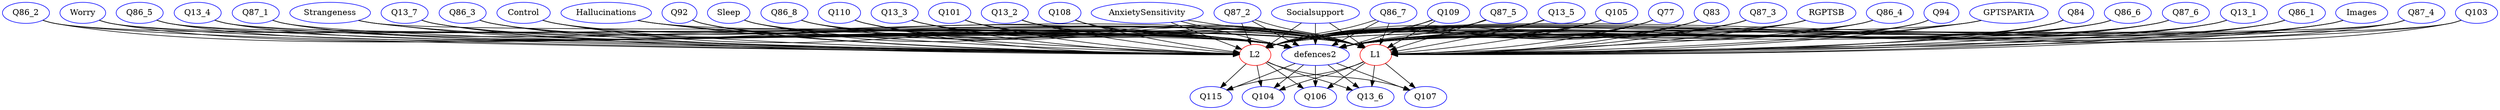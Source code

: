 digraph {
Q87_6 [color = blue]; Q13_1 [color = blue]; Q86_1 [color = blue]; Images [color = blue]; Q87_4 [color = blue]; Q103 [color = blue]; Q86_2 [color = blue]; Worry [color = blue]; Q86_5 [color = blue]; Q13_4 [color = blue]; Q87_1 [color = blue]; Strangeness [color = blue]; Q13_7 [color = blue]; Q86_3 [color = blue]; Q107 [color = blue]; Control [color = blue]; Hallucinations [color = blue]; Q115 [color = blue]; Q92 [color = blue]; Sleep [color = blue]; Q86_8 [color = blue]; Q110 [color = blue]; Q104 [color = blue]; Q13_3 [color = blue]; Q101 [color = blue]; Q106 [color = blue]; Q13_2 [color = blue]; L2 [color = red]; Q108 [color = blue]; defences2 [color = blue]; Q13_6 [color = blue]; AnxietySensitivity [color = blue]; Q87_2 [color = blue]; Socialsupport [color = blue]; Q86_7 [color = blue]; Q109 [color = blue]; Q87_5 [color = blue]; L1 [color = red]; Q13_5 [color = blue]; Q105 [color = blue]; Q77 [color = blue]; Q83 [color = blue]; Q87_3 [color = blue]; RGPTSB [color = blue]; Q86_4 [color = blue]; Q94 [color = blue]; GPTSPARTA [color = blue]; Q84 [color = blue]; Q86_6 [color = blue]; 
subgraph Undirected {
edge [dir=none, color=black]
}

subgraph Directed {
edge [color=black]
Q86_3 -> defences2
Q86_4 -> L2
Q13_3 -> L2
L2 -> Q13_6
Control -> defences2
Q87_1 -> defences2
Q86_7 -> L2
Q86_2 -> defences2
L2 -> Q107
Q94 -> L1
L2 -> Q104
Strangeness -> L2
Q84 -> L2
Q13_1 -> defences2
Q86_4 -> L1
Q87_6 -> L2
Sleep -> defences2
Q13_3 -> L1
Q13_5 -> defences2
Q87_5 -> defences2
Q108 -> defences2
Q105 -> defences2
Worry -> defences2
L1 -> Q107
Hallucinations -> L2
L1 -> Q104
Q86_7 -> L1
defences2 -> Q115
Strangeness -> L1
Q84 -> L1
Q87_6 -> L1
Q87_2 -> L1
Q109 -> defences2
Q83 -> defences2
Q86_5 -> L1
Q86_4 -> defences2
Q101 -> L2
Hallucinations -> L1
Q77 -> defences2
defences2 -> Q106
Q86_7 -> defences2
GPTSPARTA -> defences2
Q87_4 -> L2
Socialsupport -> L1
Strangeness -> defences2
Q84 -> defences2
Q86_1 -> L2
AnxietySensitivity -> defences2
Q13_7 -> L2
Q101 -> L1
Q87_6 -> defences2
Q87_3 -> L2
Q87_2 -> L2
Hallucinations -> defences2
Q86_5 -> L2
Q87_4 -> L1
L2 -> Q115
Q110 -> L2
Q86_6 -> L2
Images -> L1
Q86_1 -> L1
Q13_7 -> L1
Q13_2 -> L2
Q87_3 -> L1
Socialsupport -> L2
Q94 -> defences2
L1 -> Q115
Q92 -> L1
Q13_3 -> defences2
RGPTSB -> L2
Q110 -> L1
Q86_6 -> L1
Control -> L2
defences2 -> Q13_6
Q87_1 -> L2
Q87_4 -> defences2
Q13_2 -> L1
Q13_4 -> L1
Q103 -> L1
Q86_1 -> defences2
Q86_3 -> L1
L1 -> Q106
Q13_1 -> L2
Images -> L2
Q108 -> L2
Sleep -> L2
Q87_5 -> L2
Q13_5 -> L2
Q87_3 -> defences2
RGPTSB -> L1
Q87_2 -> defences2
Q105 -> L2
Control -> L1
Q86_5 -> defences2
Q87_1 -> L1
Q110 -> defences2
Q92 -> L2
Q86_8 -> L2
Q13_1 -> L1
Q108 -> L1
Sleep -> L1
Q87_5 -> L1
Q13_5 -> L1
Q109 -> L2
Socialsupport -> defences2
Q105 -> L1
Q83 -> L2
Worry -> L1
Q13_4 -> L2
Q103 -> L2
Q77 -> L2
Q86_3 -> L2
Q101 -> defences2
RGPTSB -> defences2
Q86_8 -> L1
L2 -> Q106
GPTSPARTA -> L2
Q109 -> L1
Q86_2 -> L2
Q83 -> L1
AnxietySensitivity -> L2
defences2 -> Q107
Images -> defences2
defences2 -> Q104
L1 -> Q13_6
Q77 -> L1
Q13_7 -> defences2
Worry -> L2
GPTSPARTA -> L1
Q92 -> defences2
Q86_8 -> defences2
Q86_2 -> L1
AnxietySensitivity -> L1
Q86_6 -> defences2
Q94 -> L2
Q13_2 -> defences2
Q13_4 -> defences2
Q103 -> defences2
}

}
